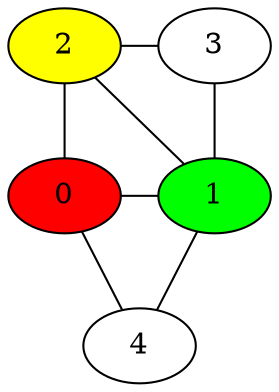 graph G { 
	2 -- 3;
	2 -- 1;
	2 -- 0;
	3 -- 1;
	0 -- 1;
	0 -- 4;
	1 -- 4;
	{rank=same 0 1}
	{rank=same 2 3}
	1 [style=filled, fillcolor=green]
	0 [style=filled, fillcolor=red]
	2 [style=filled, fillcolor=yellow]
}